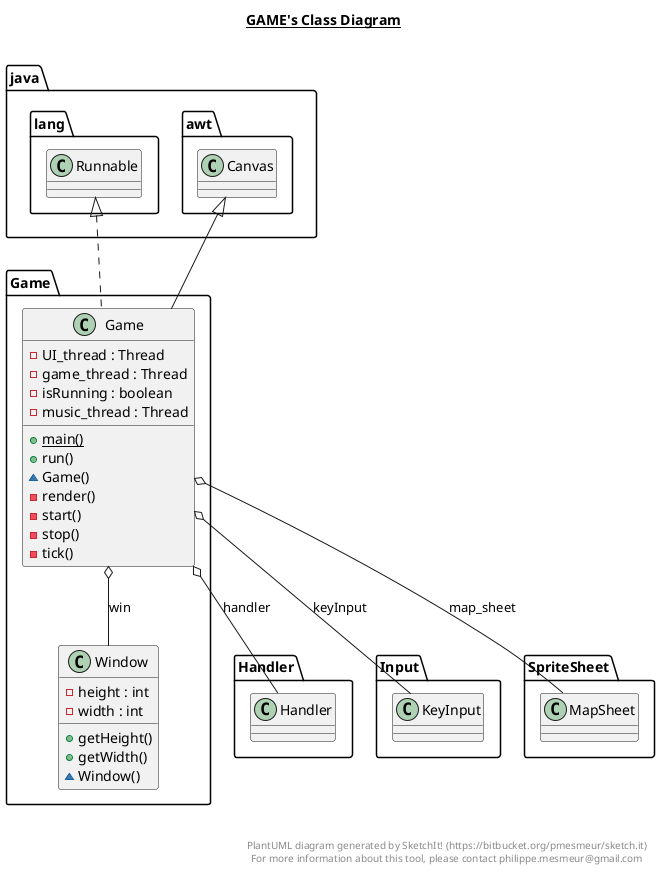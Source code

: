 @startuml

title __GAME's Class Diagram__\n

  namespace Game {
    class Game.Game {
        - UI_thread : Thread
        - game_thread : Thread
        - isRunning : boolean
        - music_thread : Thread
        {static} + main()
        + run()
        ~ Game()
        - render()
        - start()
        - stop()
        - tick()
    }
  }
  

  namespace Game {
    class Game.Window {
        - height : int
        - width : int
        + getHeight()
        + getWidth()
        ~ Window()
    }
  }
  

  Game.Game .up.|> java.lang.Runnable
  Game.Game -up-|> java.awt.Canvas
  Game.Game o-- Handler.Handler : handler
  Game.Game o-- Input.KeyInput : keyInput
  Game.Game o-- SpriteSheet.MapSheet : map_sheet
  Game.Game o-- Game.Window : win


right footer


PlantUML diagram generated by SketchIt! (https://bitbucket.org/pmesmeur/sketch.it)
For more information about this tool, please contact philippe.mesmeur@gmail.com
endfooter

@enduml
